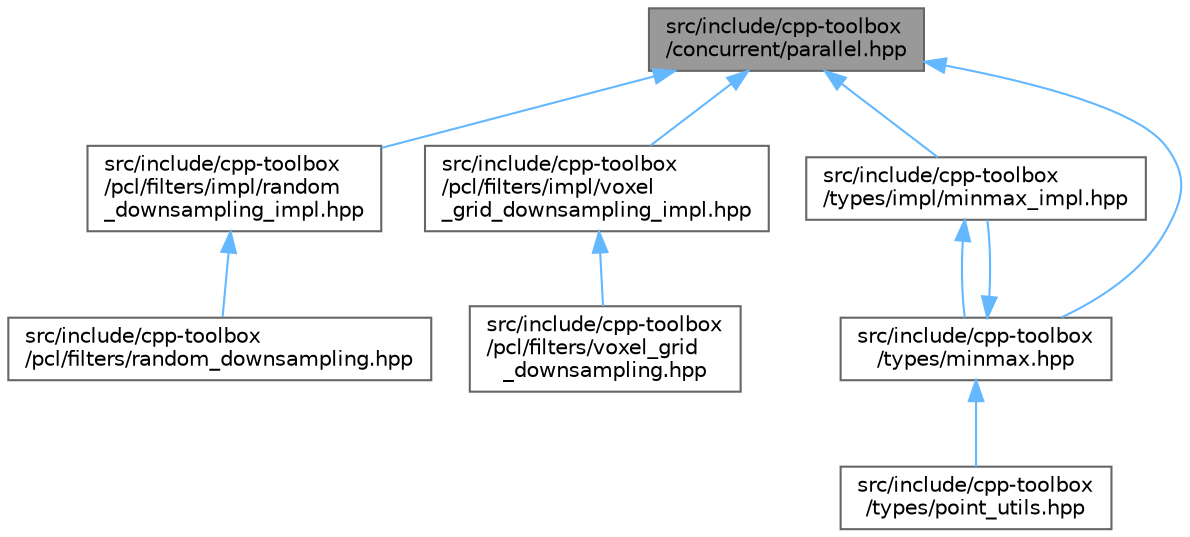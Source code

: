 digraph "src/include/cpp-toolbox/concurrent/parallel.hpp"
{
 // LATEX_PDF_SIZE
  bgcolor="transparent";
  edge [fontname=Helvetica,fontsize=10,labelfontname=Helvetica,labelfontsize=10];
  node [fontname=Helvetica,fontsize=10,shape=box,height=0.2,width=0.4];
  Node1 [id="Node000001",label="src/include/cpp-toolbox\l/concurrent/parallel.hpp",height=0.2,width=0.4,color="gray40", fillcolor="grey60", style="filled", fontcolor="black",tooltip=" "];
  Node1 -> Node2 [id="edge1_Node000001_Node000002",dir="back",color="steelblue1",style="solid",tooltip=" "];
  Node2 [id="Node000002",label="src/include/cpp-toolbox\l/pcl/filters/impl/random\l_downsampling_impl.hpp",height=0.2,width=0.4,color="grey40", fillcolor="white", style="filled",URL="$random__downsampling__impl_8hpp.html",tooltip=" "];
  Node2 -> Node3 [id="edge2_Node000002_Node000003",dir="back",color="steelblue1",style="solid",tooltip=" "];
  Node3 [id="Node000003",label="src/include/cpp-toolbox\l/pcl/filters/random_downsampling.hpp",height=0.2,width=0.4,color="grey40", fillcolor="white", style="filled",URL="$random__downsampling_8hpp.html",tooltip=" "];
  Node1 -> Node4 [id="edge3_Node000001_Node000004",dir="back",color="steelblue1",style="solid",tooltip=" "];
  Node4 [id="Node000004",label="src/include/cpp-toolbox\l/pcl/filters/impl/voxel\l_grid_downsampling_impl.hpp",height=0.2,width=0.4,color="grey40", fillcolor="white", style="filled",URL="$voxel__grid__downsampling__impl_8hpp.html",tooltip=" "];
  Node4 -> Node5 [id="edge4_Node000004_Node000005",dir="back",color="steelblue1",style="solid",tooltip=" "];
  Node5 [id="Node000005",label="src/include/cpp-toolbox\l/pcl/filters/voxel_grid\l_downsampling.hpp",height=0.2,width=0.4,color="grey40", fillcolor="white", style="filled",URL="$voxel__grid__downsampling_8hpp.html",tooltip=" "];
  Node1 -> Node6 [id="edge5_Node000001_Node000006",dir="back",color="steelblue1",style="solid",tooltip=" "];
  Node6 [id="Node000006",label="src/include/cpp-toolbox\l/types/impl/minmax_impl.hpp",height=0.2,width=0.4,color="grey40", fillcolor="white", style="filled",URL="$minmax__impl_8hpp.html",tooltip=" "];
  Node6 -> Node7 [id="edge6_Node000006_Node000007",dir="back",color="steelblue1",style="solid",tooltip=" "];
  Node7 [id="Node000007",label="src/include/cpp-toolbox\l/types/minmax.hpp",height=0.2,width=0.4,color="grey40", fillcolor="white", style="filled",URL="$minmax_8hpp.html",tooltip=" "];
  Node7 -> Node6 [id="edge7_Node000007_Node000006",dir="back",color="steelblue1",style="solid",tooltip=" "];
  Node7 -> Node8 [id="edge8_Node000007_Node000008",dir="back",color="steelblue1",style="solid",tooltip=" "];
  Node8 [id="Node000008",label="src/include/cpp-toolbox\l/types/point_utils.hpp",height=0.2,width=0.4,color="grey40", fillcolor="white", style="filled",URL="$point__utils_8hpp.html",tooltip=" "];
  Node1 -> Node7 [id="edge9_Node000001_Node000007",dir="back",color="steelblue1",style="solid",tooltip=" "];
}
